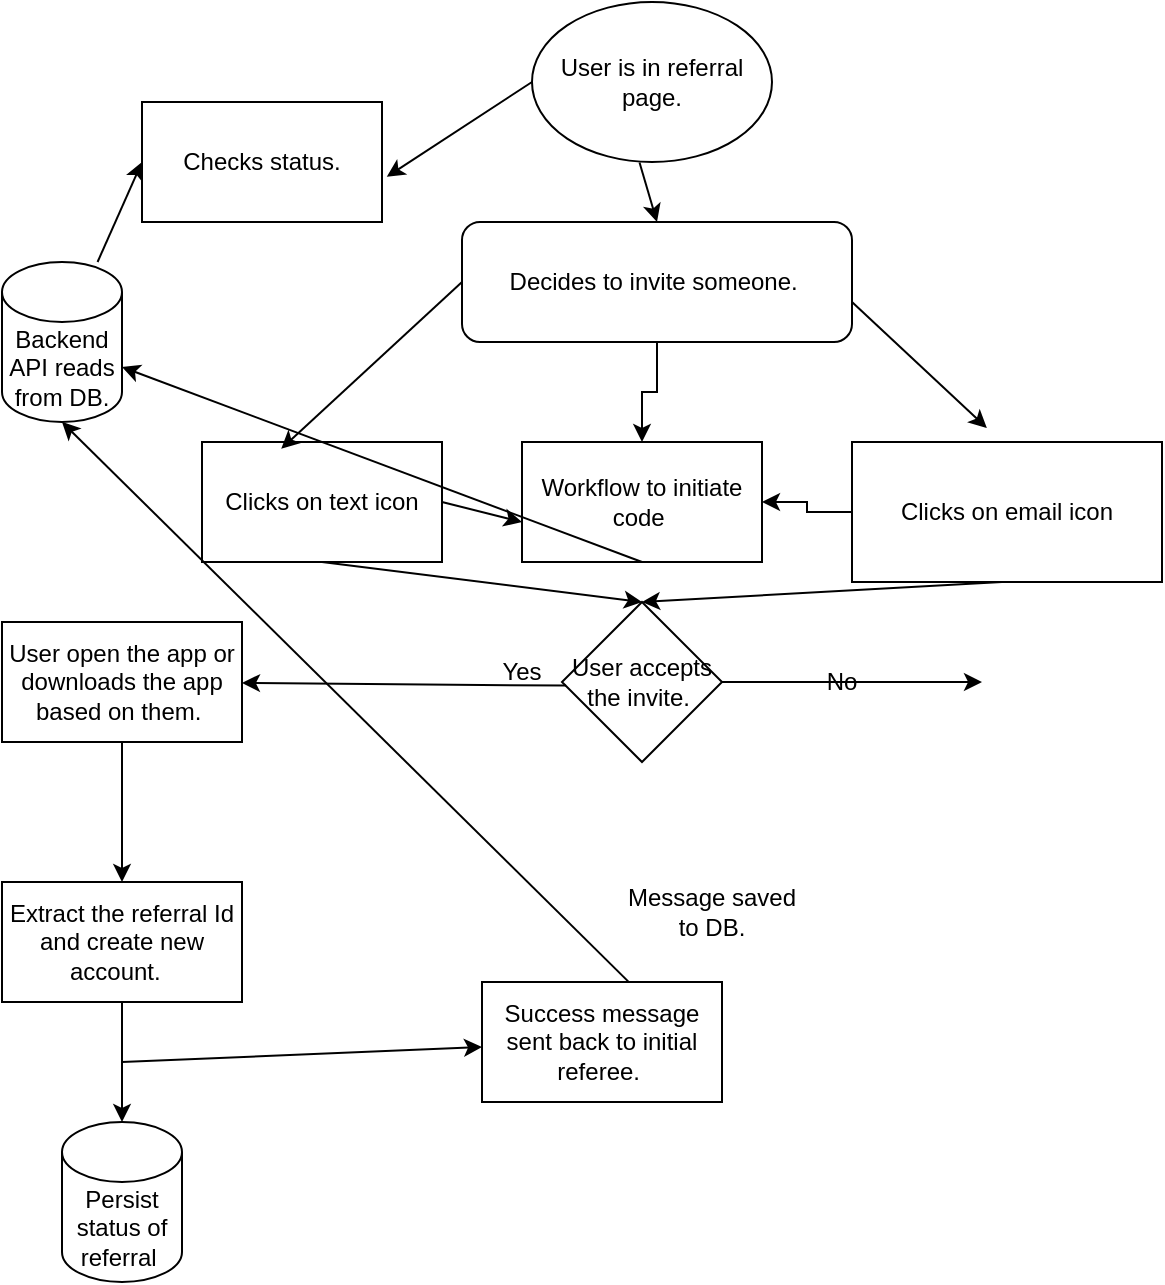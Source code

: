 <mxfile version="27.1.6">
  <diagram name="Page-1" id="BYCU1WEVfLiUHNMPXC49">
    <mxGraphModel dx="1042" dy="562" grid="1" gridSize="10" guides="1" tooltips="1" connect="1" arrows="1" fold="1" page="1" pageScale="1" pageWidth="850" pageHeight="1100" math="0" shadow="0">
      <root>
        <mxCell id="0" />
        <mxCell id="1" parent="0" />
        <mxCell id="nkAx73ECr3QVB_K9nO94-1" value="User is in referral page." style="ellipse;whiteSpace=wrap;html=1;" vertex="1" parent="1">
          <mxGeometry x="305" y="40" width="120" height="80" as="geometry" />
        </mxCell>
        <mxCell id="nkAx73ECr3QVB_K9nO94-33" value="" style="edgeStyle=orthogonalEdgeStyle;rounded=0;orthogonalLoop=1;jettySize=auto;html=1;" edge="1" parent="1" source="nkAx73ECr3QVB_K9nO94-2" target="nkAx73ECr3QVB_K9nO94-20">
          <mxGeometry relative="1" as="geometry" />
        </mxCell>
        <mxCell id="nkAx73ECr3QVB_K9nO94-2" value="Decides to invite someone.&amp;nbsp;" style="rounded=1;whiteSpace=wrap;html=1;" vertex="1" parent="1">
          <mxGeometry x="270" y="150" width="195" height="60" as="geometry" />
        </mxCell>
        <mxCell id="nkAx73ECr3QVB_K9nO94-3" value="" style="endArrow=classic;html=1;rounded=0;exitX=0.448;exitY=1.003;exitDx=0;exitDy=0;exitPerimeter=0;entryX=0.5;entryY=0;entryDx=0;entryDy=0;" edge="1" parent="1" source="nkAx73ECr3QVB_K9nO94-1" target="nkAx73ECr3QVB_K9nO94-2">
          <mxGeometry width="50" height="50" relative="1" as="geometry">
            <mxPoint x="400" y="320" as="sourcePoint" />
            <mxPoint x="450" y="270" as="targetPoint" />
          </mxGeometry>
        </mxCell>
        <mxCell id="nkAx73ECr3QVB_K9nO94-37" value="" style="edgeStyle=orthogonalEdgeStyle;rounded=0;orthogonalLoop=1;jettySize=auto;html=1;" edge="1" parent="1" source="nkAx73ECr3QVB_K9nO94-6" target="nkAx73ECr3QVB_K9nO94-20">
          <mxGeometry relative="1" as="geometry" />
        </mxCell>
        <mxCell id="nkAx73ECr3QVB_K9nO94-6" value="Clicks on email icon" style="whiteSpace=wrap;html=1;" vertex="1" parent="1">
          <mxGeometry x="465" y="260" width="155" height="70" as="geometry" />
        </mxCell>
        <mxCell id="nkAx73ECr3QVB_K9nO94-8" value="Clicks on text icon" style="whiteSpace=wrap;html=1;" vertex="1" parent="1">
          <mxGeometry x="140" y="260" width="120" height="60" as="geometry" />
        </mxCell>
        <mxCell id="nkAx73ECr3QVB_K9nO94-13" value="" style="endArrow=classic;html=1;rounded=0;exitX=0;exitY=0.5;exitDx=0;exitDy=0;entryX=0.33;entryY=0.057;entryDx=0;entryDy=0;entryPerimeter=0;" edge="1" parent="1" source="nkAx73ECr3QVB_K9nO94-2" target="nkAx73ECr3QVB_K9nO94-8">
          <mxGeometry width="50" height="50" relative="1" as="geometry">
            <mxPoint x="400" y="330" as="sourcePoint" />
            <mxPoint x="450" y="280" as="targetPoint" />
          </mxGeometry>
        </mxCell>
        <mxCell id="nkAx73ECr3QVB_K9nO94-14" value="" style="endArrow=classic;html=1;rounded=0;entryX=0.435;entryY=-0.1;entryDx=0;entryDy=0;entryPerimeter=0;" edge="1" parent="1" target="nkAx73ECr3QVB_K9nO94-6">
          <mxGeometry width="50" height="50" relative="1" as="geometry">
            <mxPoint x="465" y="190" as="sourcePoint" />
            <mxPoint x="515" y="140" as="targetPoint" />
          </mxGeometry>
        </mxCell>
        <mxCell id="nkAx73ECr3QVB_K9nO94-15" value="User accepts the invite.&amp;nbsp;" style="rhombus;whiteSpace=wrap;html=1;" vertex="1" parent="1">
          <mxGeometry x="320" y="340" width="80" height="80" as="geometry" />
        </mxCell>
        <mxCell id="nkAx73ECr3QVB_K9nO94-16" value="Yes" style="text;html=1;align=center;verticalAlign=middle;whiteSpace=wrap;rounded=0;" vertex="1" parent="1">
          <mxGeometry x="270" y="360" width="60" height="30" as="geometry" />
        </mxCell>
        <mxCell id="nkAx73ECr3QVB_K9nO94-17" value="No" style="text;html=1;align=center;verticalAlign=middle;whiteSpace=wrap;rounded=0;" vertex="1" parent="1">
          <mxGeometry x="430" y="365" width="60" height="30" as="geometry" />
        </mxCell>
        <mxCell id="nkAx73ECr3QVB_K9nO94-18" value="" style="endArrow=classic;html=1;rounded=0;exitX=1;exitY=0.5;exitDx=0;exitDy=0;" edge="1" parent="1" source="nkAx73ECr3QVB_K9nO94-15">
          <mxGeometry width="50" height="50" relative="1" as="geometry">
            <mxPoint x="400" y="330" as="sourcePoint" />
            <mxPoint x="530" y="380" as="targetPoint" />
          </mxGeometry>
        </mxCell>
        <mxCell id="nkAx73ECr3QVB_K9nO94-19" value="" style="endArrow=classic;html=1;rounded=0;exitX=0.867;exitY=0.727;exitDx=0;exitDy=0;exitPerimeter=0;" edge="1" parent="1" source="nkAx73ECr3QVB_K9nO94-21">
          <mxGeometry width="50" height="50" relative="1" as="geometry">
            <mxPoint x="400" y="330" as="sourcePoint" />
            <mxPoint x="150" y="375" as="targetPoint" />
          </mxGeometry>
        </mxCell>
        <mxCell id="nkAx73ECr3QVB_K9nO94-20" value="Workflow to initiate code&amp;nbsp;" style="rounded=0;whiteSpace=wrap;html=1;" vertex="1" parent="1">
          <mxGeometry x="300" y="260" width="120" height="60" as="geometry" />
        </mxCell>
        <mxCell id="nkAx73ECr3QVB_K9nO94-22" value="Extract the referral Id and create new account.&amp;nbsp;&amp;nbsp;" style="rounded=0;whiteSpace=wrap;html=1;" vertex="1" parent="1">
          <mxGeometry x="40" y="480" width="120" height="60" as="geometry" />
        </mxCell>
        <mxCell id="nkAx73ECr3QVB_K9nO94-23" value="" style="endArrow=classic;html=1;rounded=0;exitX=0.5;exitY=1;exitDx=0;exitDy=0;entryX=0.5;entryY=0;entryDx=0;entryDy=0;" edge="1" parent="1" source="nkAx73ECr3QVB_K9nO94-21" target="nkAx73ECr3QVB_K9nO94-22">
          <mxGeometry width="50" height="50" relative="1" as="geometry">
            <mxPoint x="400" y="530" as="sourcePoint" />
            <mxPoint x="450" y="480" as="targetPoint" />
          </mxGeometry>
        </mxCell>
        <mxCell id="nkAx73ECr3QVB_K9nO94-24" value="Persist status of referral&amp;nbsp;" style="shape=cylinder3;whiteSpace=wrap;html=1;boundedLbl=1;backgroundOutline=1;size=15;" vertex="1" parent="1">
          <mxGeometry x="70" y="600" width="60" height="80" as="geometry" />
        </mxCell>
        <mxCell id="nkAx73ECr3QVB_K9nO94-25" value="" style="endArrow=classic;html=1;rounded=0;exitX=0.5;exitY=1;exitDx=0;exitDy=0;" edge="1" parent="1" source="nkAx73ECr3QVB_K9nO94-22" target="nkAx73ECr3QVB_K9nO94-24">
          <mxGeometry width="50" height="50" relative="1" as="geometry">
            <mxPoint x="380" y="530" as="sourcePoint" />
            <mxPoint x="430" y="480" as="targetPoint" />
          </mxGeometry>
        </mxCell>
        <mxCell id="nkAx73ECr3QVB_K9nO94-26" value="Checks status." style="rounded=0;whiteSpace=wrap;html=1;" vertex="1" parent="1">
          <mxGeometry x="110" y="90" width="120" height="60" as="geometry" />
        </mxCell>
        <mxCell id="nkAx73ECr3QVB_K9nO94-27" value="" style="endArrow=classic;html=1;rounded=0;exitX=0;exitY=0.5;exitDx=0;exitDy=0;entryX=1.02;entryY=0.623;entryDx=0;entryDy=0;entryPerimeter=0;" edge="1" parent="1" source="nkAx73ECr3QVB_K9nO94-1" target="nkAx73ECr3QVB_K9nO94-26">
          <mxGeometry width="50" height="50" relative="1" as="geometry">
            <mxPoint x="380" y="230" as="sourcePoint" />
            <mxPoint x="430" y="180" as="targetPoint" />
          </mxGeometry>
        </mxCell>
        <mxCell id="nkAx73ECr3QVB_K9nO94-28" value="Backend API reads from DB." style="shape=cylinder3;whiteSpace=wrap;html=1;boundedLbl=1;backgroundOutline=1;size=15;" vertex="1" parent="1">
          <mxGeometry x="40" y="170" width="60" height="80" as="geometry" />
        </mxCell>
        <mxCell id="nkAx73ECr3QVB_K9nO94-31" value="Success message sent back to initial referee.&amp;nbsp;" style="rounded=0;whiteSpace=wrap;html=1;" vertex="1" parent="1">
          <mxGeometry x="280" y="530" width="120" height="60" as="geometry" />
        </mxCell>
        <mxCell id="nkAx73ECr3QVB_K9nO94-32" value="" style="endArrow=classic;html=1;rounded=0;" edge="1" parent="1" target="nkAx73ECr3QVB_K9nO94-31">
          <mxGeometry width="50" height="50" relative="1" as="geometry">
            <mxPoint x="100" y="570" as="sourcePoint" />
            <mxPoint x="430" y="380" as="targetPoint" />
          </mxGeometry>
        </mxCell>
        <mxCell id="nkAx73ECr3QVB_K9nO94-34" value="" style="endArrow=classic;html=1;rounded=0;exitX=0.61;exitY=-0.003;exitDx=0;exitDy=0;exitPerimeter=0;entryX=0.5;entryY=1;entryDx=0;entryDy=0;entryPerimeter=0;" edge="1" parent="1" source="nkAx73ECr3QVB_K9nO94-31" target="nkAx73ECr3QVB_K9nO94-28">
          <mxGeometry width="50" height="50" relative="1" as="geometry">
            <mxPoint x="380" y="430" as="sourcePoint" />
            <mxPoint x="430" y="380" as="targetPoint" />
          </mxGeometry>
        </mxCell>
        <mxCell id="nkAx73ECr3QVB_K9nO94-35" value="Message saved to DB." style="text;html=1;align=center;verticalAlign=middle;whiteSpace=wrap;rounded=0;" vertex="1" parent="1">
          <mxGeometry x="350" y="480" width="90" height="30" as="geometry" />
        </mxCell>
        <mxCell id="nkAx73ECr3QVB_K9nO94-36" value="" style="endArrow=classic;html=1;rounded=0;exitX=1;exitY=0.5;exitDx=0;exitDy=0;entryX=0;entryY=0.667;entryDx=0;entryDy=0;entryPerimeter=0;" edge="1" parent="1" source="nkAx73ECr3QVB_K9nO94-8" target="nkAx73ECr3QVB_K9nO94-20">
          <mxGeometry width="50" height="50" relative="1" as="geometry">
            <mxPoint x="380" y="330" as="sourcePoint" />
            <mxPoint x="430" y="280" as="targetPoint" />
          </mxGeometry>
        </mxCell>
        <mxCell id="nkAx73ECr3QVB_K9nO94-38" value="" style="endArrow=classic;html=1;rounded=0;entryX=1;entryY=0;entryDx=0;entryDy=52.5;entryPerimeter=0;exitX=0.5;exitY=1;exitDx=0;exitDy=0;" edge="1" parent="1" source="nkAx73ECr3QVB_K9nO94-20" target="nkAx73ECr3QVB_K9nO94-28">
          <mxGeometry width="50" height="50" relative="1" as="geometry">
            <mxPoint x="380" y="330" as="sourcePoint" />
            <mxPoint x="430" y="280" as="targetPoint" />
          </mxGeometry>
        </mxCell>
        <mxCell id="nkAx73ECr3QVB_K9nO94-39" value="" style="endArrow=classic;html=1;rounded=0;exitX=0.5;exitY=1;exitDx=0;exitDy=0;entryX=0.5;entryY=0;entryDx=0;entryDy=0;" edge="1" parent="1" source="nkAx73ECr3QVB_K9nO94-8" target="nkAx73ECr3QVB_K9nO94-15">
          <mxGeometry width="50" height="50" relative="1" as="geometry">
            <mxPoint x="380" y="330" as="sourcePoint" />
            <mxPoint x="430" y="280" as="targetPoint" />
          </mxGeometry>
        </mxCell>
        <mxCell id="nkAx73ECr3QVB_K9nO94-40" value="" style="endArrow=classic;html=1;rounded=0;entryX=0.5;entryY=0;entryDx=0;entryDy=0;" edge="1" parent="1" target="nkAx73ECr3QVB_K9nO94-15">
          <mxGeometry width="50" height="50" relative="1" as="geometry">
            <mxPoint x="540" y="330" as="sourcePoint" />
            <mxPoint x="590" y="280" as="targetPoint" />
          </mxGeometry>
        </mxCell>
        <mxCell id="nkAx73ECr3QVB_K9nO94-41" value="" style="endArrow=classic;html=1;rounded=0;entryX=0;entryY=0.5;entryDx=0;entryDy=0;" edge="1" parent="1" source="nkAx73ECr3QVB_K9nO94-28" target="nkAx73ECr3QVB_K9nO94-26">
          <mxGeometry width="50" height="50" relative="1" as="geometry">
            <mxPoint x="380" y="330" as="sourcePoint" />
            <mxPoint x="430" y="280" as="targetPoint" />
          </mxGeometry>
        </mxCell>
        <mxCell id="nkAx73ECr3QVB_K9nO94-42" value="" style="endArrow=classic;html=1;rounded=0;exitX=0.867;exitY=0.727;exitDx=0;exitDy=0;exitPerimeter=0;" edge="1" parent="1" source="nkAx73ECr3QVB_K9nO94-16" target="nkAx73ECr3QVB_K9nO94-21">
          <mxGeometry width="50" height="50" relative="1" as="geometry">
            <mxPoint x="322" y="382" as="sourcePoint" />
            <mxPoint x="150" y="375" as="targetPoint" />
          </mxGeometry>
        </mxCell>
        <mxCell id="nkAx73ECr3QVB_K9nO94-21" value="User open the app or downloads the app based on them.&amp;nbsp;" style="rounded=0;whiteSpace=wrap;html=1;" vertex="1" parent="1">
          <mxGeometry x="40" y="350" width="120" height="60" as="geometry" />
        </mxCell>
      </root>
    </mxGraphModel>
  </diagram>
</mxfile>
